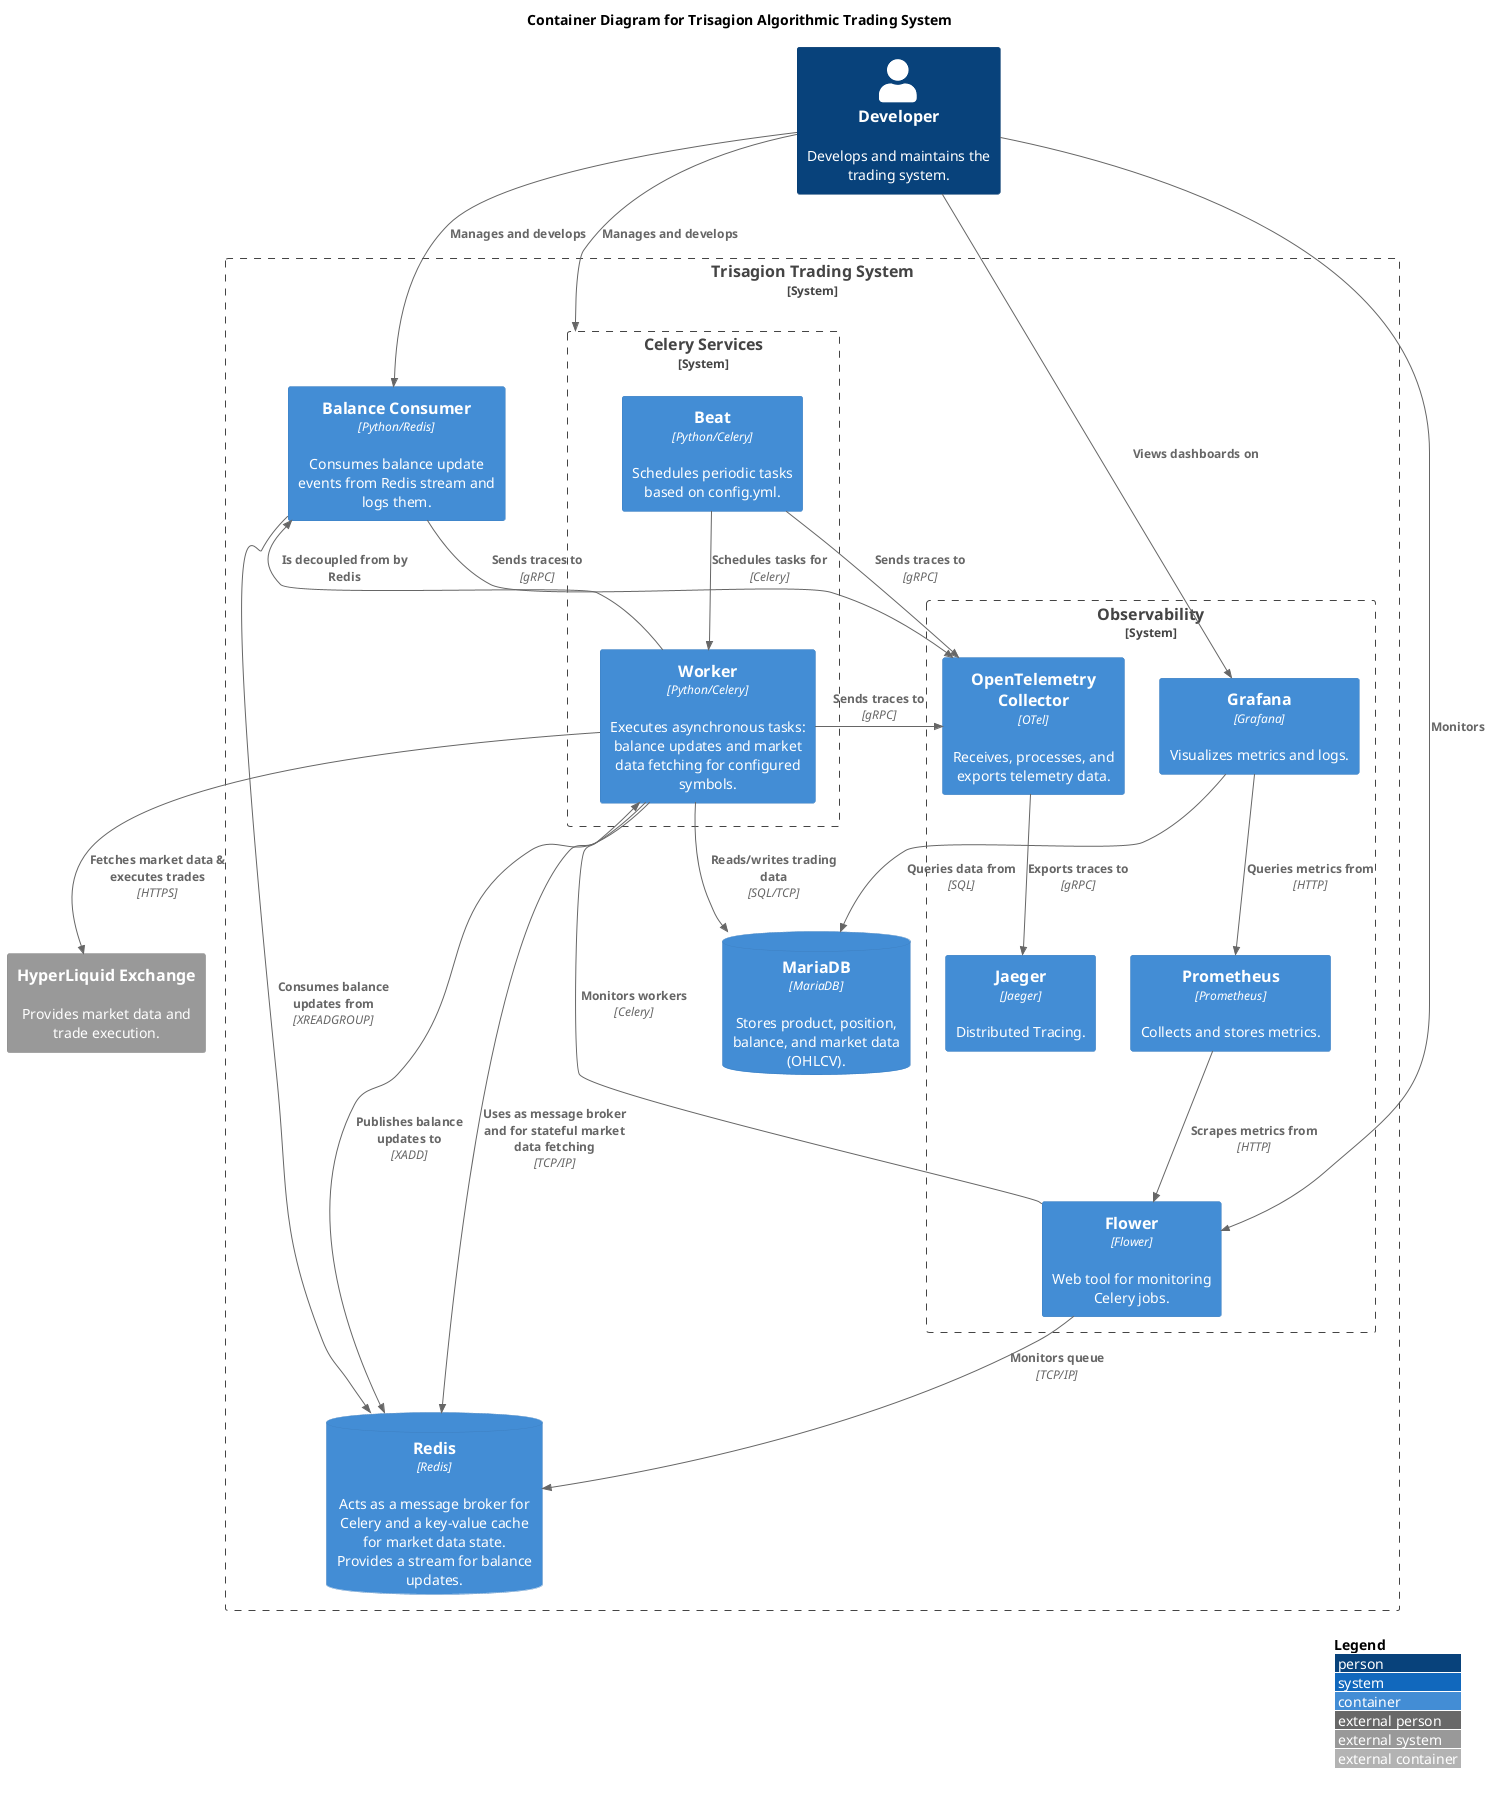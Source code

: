 @startuml Trisagion System Containers
!include <C4/C4_Container.puml>

LAYOUT_WITH_LEGEND()
LAYOUT_TOP_DOWN()

title Container Diagram for Trisagion Algorithmic Trading System

Person(developer, "Developer", "Develops and maintains the trading system.")
System_Ext(hyperliquid, "HyperLiquid Exchange", "Provides market data and trade execution.")

System_Boundary(trisagion_system, "Trisagion Trading System") {

    System_Boundary(celery_services, "Celery Services") {
        Container(celery_worker, "Worker", "Python/Celery", "Executes asynchronous tasks: balance updates and market data fetching for configured symbols.")
        Container(celery_beat, "Beat", "Python/Celery", "Schedules periodic tasks based on config.yml.")
    }
    
    Container(components, "Balance Consumer", "Python/Redis", "Consumes balance update events from Redis stream and logs them." )

    ContainerDb(redis, "Redis", "Redis", "Acts as a message broker for Celery and a key-value cache for market data state. Provides a stream for balance updates.")
    ContainerDb(mariadb, "MariaDB", "MariaDB", "Stores product, position, balance, and market data (OHLCV).")
    
    System_Boundary(observability, "Observability") {
        Container(flower, "Flower", "Flower", "Web tool for monitoring Celery jobs.")
        Container(prometheus, "Prometheus", "Prometheus", "Collects and stores metrics.")
        Container(grafana, "Grafana", "Grafana", "Visualizes metrics and logs.")
        Container(jaeger, "Jaeger", "Jaeger", "Distributed Tracing.")
        Container(otel_collector, "OpenTelemetry Collector", "OTel", "Receives, processes, and exports telemetry data.")
    }

    Rel(developer, celery_services, "Manages and develops")
    Rel(developer, components, "Manages and develops")
    Rel(developer, flower, "Monitors")
    Rel(developer, grafana, "Views dashboards on")
    
    Rel(celery_beat, celery_worker, "Schedules tasks for", "Celery")
    
    Rel(celery_worker, redis, "Uses as message broker and for stateful market data fetching", "TCP/IP")
    Rel_D(celery_worker, redis, "Publishes balance updates to", "XADD")
    Rel(celery_worker, mariadb, "Reads/writes trading data", "SQL/TCP")
    Rel(celery_worker, hyperliquid, "Fetches market data & executes trades", "HTTPS")
    
    Rel(components, redis, "Consumes balance updates from", "XREADGROUP")
    Rel_Back(components, celery_worker, "Is decoupled from by Redis")

    Rel(flower, redis, "Monitors queue", "TCP/IP")
    Rel(flower, celery_worker, "Monitors workers", "Celery")

    Rel(prometheus, flower, "Scrapes metrics from", "HTTP")
    Rel(grafana, prometheus, "Queries metrics from", "HTTP")
    Rel(grafana, mariadb, "Queries data from", "SQL")

    Rel(celery_worker, otel_collector, "Sends traces to", "gRPC")
    Rel(celery_beat, otel_collector, "Sends traces to", "gRPC")
    Rel(components, otel_collector, "Sends traces to", "gRPC")
    Rel(otel_collector, jaeger, "Exports traces to", "gRPC")
}

@enduml
